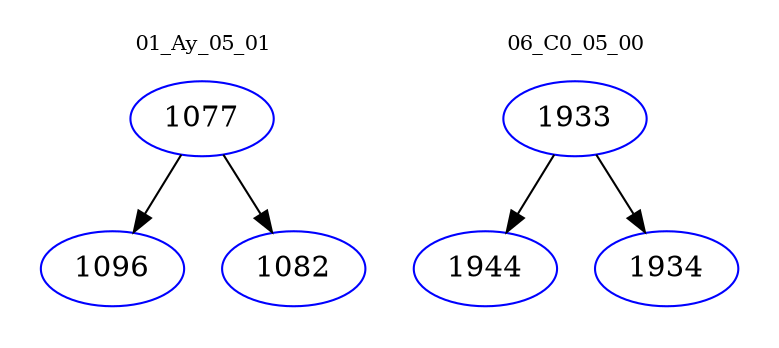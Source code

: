 digraph{
subgraph cluster_0 {
color = white
label = "01_Ay_05_01";
fontsize=10;
T0_1077 [label="1077", color="blue"]
T0_1077 -> T0_1096 [color="black"]
T0_1096 [label="1096", color="blue"]
T0_1077 -> T0_1082 [color="black"]
T0_1082 [label="1082", color="blue"]
}
subgraph cluster_1 {
color = white
label = "06_C0_05_00";
fontsize=10;
T1_1933 [label="1933", color="blue"]
T1_1933 -> T1_1944 [color="black"]
T1_1944 [label="1944", color="blue"]
T1_1933 -> T1_1934 [color="black"]
T1_1934 [label="1934", color="blue"]
}
}
